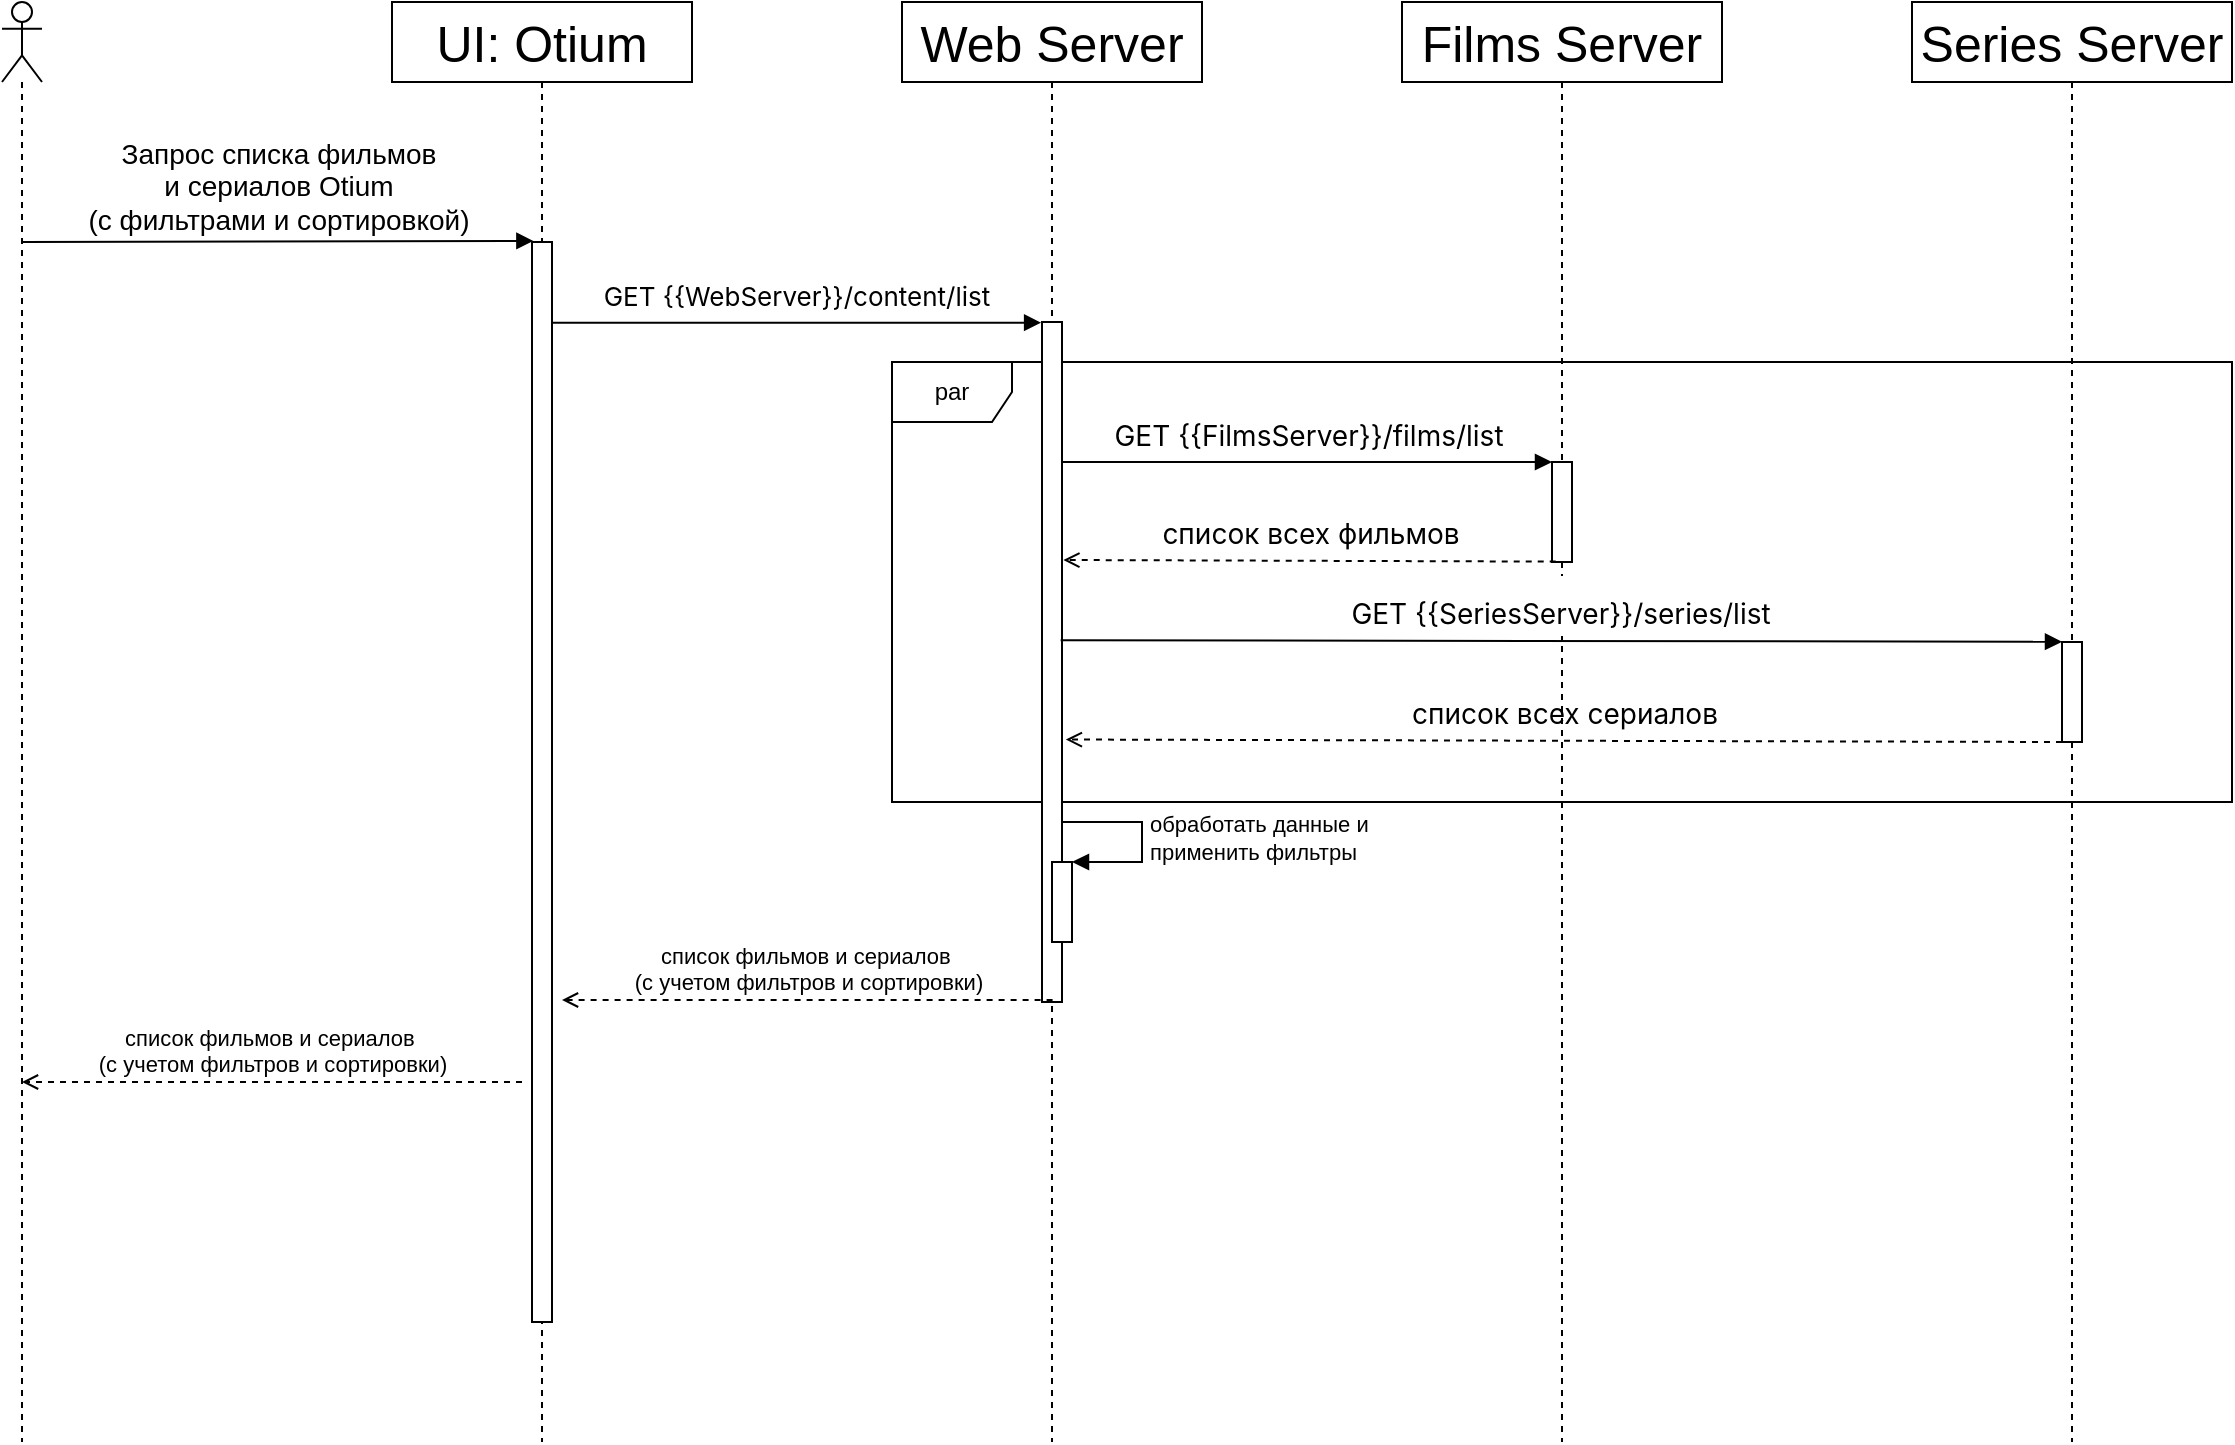 <mxfile version="21.2.8" type="device">
  <diagram id="7ac91c9_CYBIp-0gwyT7" name="Страница 1">
    <mxGraphModel dx="1158" dy="-3931" grid="1" gridSize="10" guides="1" tooltips="1" connect="1" arrows="1" fold="1" page="1" pageScale="1" pageWidth="827" pageHeight="1169" math="0" shadow="0">
      <root>
        <mxCell id="0" />
        <mxCell id="1" parent="0" />
        <mxCell id="g7hA280cSHpAfKu-B-t--48" value="par" style="shape=umlFrame;whiteSpace=wrap;html=1;" parent="1" vertex="1">
          <mxGeometry x="485" y="5040" width="670" height="220" as="geometry" />
        </mxCell>
        <mxCell id="g7hA280cSHpAfKu-B-t--3" value="" style="shape=umlLifeline;participant=umlActor;perimeter=lifelinePerimeter;whiteSpace=wrap;html=1;container=1;collapsible=0;recursiveResize=0;verticalAlign=top;spacingTop=36;outlineConnect=0;fontSize=25;" parent="1" vertex="1">
          <mxGeometry x="40" y="4860" width="20" height="720" as="geometry" />
        </mxCell>
        <mxCell id="g7hA280cSHpAfKu-B-t--4" value="Запрос списка фильмов &lt;br&gt;и сериалов Otium &lt;br&gt;(с фильтрами и сортировкой)" style="html=1;verticalAlign=bottom;startArrow=none;startFill=0;endArrow=block;startSize=8;rounded=1;fontSize=14;entryX=0.069;entryY=-0.001;entryDx=0;entryDy=0;entryPerimeter=0;" parent="g7hA280cSHpAfKu-B-t--3" target="g7hA280cSHpAfKu-B-t--19" edge="1">
          <mxGeometry width="60" relative="1" as="geometry">
            <mxPoint x="10" y="120" as="sourcePoint" />
            <mxPoint x="70" y="120" as="targetPoint" />
          </mxGeometry>
        </mxCell>
        <mxCell id="g7hA280cSHpAfKu-B-t--5" value="Web Server" style="shape=umlLifeline;perimeter=lifelinePerimeter;whiteSpace=wrap;html=1;container=1;collapsible=0;recursiveResize=0;outlineConnect=0;fontSize=25;" parent="1" vertex="1">
          <mxGeometry x="490" y="4860" width="150" height="720" as="geometry" />
        </mxCell>
        <mxCell id="g7hA280cSHpAfKu-B-t--6" value="" style="html=1;points=[];perimeter=orthogonalPerimeter;fontFamily=Helvetica;fontSize=25;fontColor=default;align=center;strokeColor=default;fillColor=default;" parent="g7hA280cSHpAfKu-B-t--5" vertex="1">
          <mxGeometry x="70" y="160" width="10" height="340" as="geometry" />
        </mxCell>
        <mxCell id="g7hA280cSHpAfKu-B-t--44" value="" style="html=1;points=[];perimeter=orthogonalPerimeter;" parent="g7hA280cSHpAfKu-B-t--5" vertex="1">
          <mxGeometry x="75" y="430" width="10" height="40" as="geometry" />
        </mxCell>
        <mxCell id="g7hA280cSHpAfKu-B-t--45" value="обработать данные и&lt;br&gt;применить фильтры" style="edgeStyle=orthogonalEdgeStyle;html=1;align=left;spacingLeft=2;endArrow=block;rounded=0;entryX=1;entryY=0;" parent="g7hA280cSHpAfKu-B-t--5" target="g7hA280cSHpAfKu-B-t--44" edge="1">
          <mxGeometry relative="1" as="geometry">
            <mxPoint x="80" y="410" as="sourcePoint" />
            <Array as="points">
              <mxPoint x="120" y="410" />
              <mxPoint x="120" y="430" />
            </Array>
          </mxGeometry>
        </mxCell>
        <mxCell id="g7hA280cSHpAfKu-B-t--9" value="Series Server" style="shape=umlLifeline;perimeter=lifelinePerimeter;whiteSpace=wrap;html=1;container=1;collapsible=0;recursiveResize=0;outlineConnect=0;fontSize=25;" parent="1" vertex="1">
          <mxGeometry x="995" y="4860" width="160" height="720" as="geometry" />
        </mxCell>
        <mxCell id="8ls1gTeXbY_8odH4ZYZD-5" value="" style="html=1;points=[];perimeter=orthogonalPerimeter;fontFamily=Helvetica;fontSize=25;fontColor=default;align=center;strokeColor=default;fillColor=default;" vertex="1" parent="g7hA280cSHpAfKu-B-t--9">
          <mxGeometry x="75" y="320" width="10" height="50" as="geometry" />
        </mxCell>
        <mxCell id="8ls1gTeXbY_8odH4ZYZD-6" value="&lt;div style=&quot;text-align: left;&quot;&gt;&lt;font face=&quot;Inter, system-ui, -apple-system, system-ui, Segoe UI, Roboto, Oxygen, Ubuntu, Cantarell, Fira Sans, Droid Sans, Helvetica, Arial, sans-serif&quot;&gt;&lt;span style=&quot;font-size: 14px;&quot;&gt;список всех сериалов&lt;/span&gt;&lt;/font&gt;&lt;/div&gt;" style="html=1;verticalAlign=bottom;startArrow=none;endArrow=open;startSize=8;rounded=1;fontSize=25;startFill=0;endFill=0;dashed=1;entryX=1.192;entryY=0.614;entryDx=0;entryDy=0;entryPerimeter=0;exitX=-0.05;exitY=0.205;exitDx=0;exitDy=0;exitPerimeter=0;" edge="1" parent="g7hA280cSHpAfKu-B-t--9" target="g7hA280cSHpAfKu-B-t--6">
          <mxGeometry x="-0.001" relative="1" as="geometry">
            <mxPoint x="75" y="370" as="sourcePoint" />
            <mxPoint x="-170" y="370" as="targetPoint" />
            <mxPoint as="offset" />
          </mxGeometry>
        </mxCell>
        <mxCell id="g7hA280cSHpAfKu-B-t--13" value="&lt;span style=&quot;background-color: rgb(255, 255, 255); font-size: 13px;&quot;&gt;&lt;font style=&quot;font-size: 13px;&quot;&gt;&lt;span style=&quot;font-family: Inter, system-ui, -apple-system, &amp;quot;system-ui&amp;quot;, &amp;quot;Segoe UI&amp;quot;, Roboto, Oxygen, Ubuntu, Cantarell, &amp;quot;Fira Sans&amp;quot;, &amp;quot;Droid Sans&amp;quot;, Helvetica, Arial, sans-serif; text-align: left;&quot; data-testid=&quot;resolvedVariable&quot; spellcheck=&quot;false&quot; class=&quot;resolvedVariable&quot;&gt;GET {{WebServer}}&lt;/span&gt;&lt;span style=&quot;font-family: Inter, system-ui, -apple-system, &amp;quot;system-ui&amp;quot;, &amp;quot;Segoe UI&amp;quot;, Roboto, Oxygen, Ubuntu, Cantarell, &amp;quot;Fira Sans&amp;quot;, &amp;quot;Droid Sans&amp;quot;, Helvetica, Arial, sans-serif; text-align: left;&quot; data-testid=&quot;resolvedVariable&quot; spellcheck=&quot;false&quot; class=&quot;resolvedVariable&quot;&gt;/&lt;/span&gt;&lt;/font&gt;&lt;span style=&quot;font-family: Inter, system-ui, -apple-system, &amp;quot;system-ui&amp;quot;, &amp;quot;Segoe UI&amp;quot;, Roboto, Oxygen, Ubuntu, Cantarell, &amp;quot;Fira Sans&amp;quot;, &amp;quot;Droid Sans&amp;quot;, Helvetica, Arial, sans-serif; text-align: left;&quot; data-offset-key=&quot;a3p1t-1-0&quot;&gt;&lt;span style=&quot;&quot; data-text=&quot;true&quot;&gt;content/list&lt;/span&gt;&lt;/span&gt;&lt;/span&gt;" style="html=1;verticalAlign=bottom;startArrow=none;endArrow=block;startSize=8;rounded=1;fontSize=25;entryX=-0.044;entryY=0.001;entryDx=0;entryDy=0;entryPerimeter=0;startFill=0;" parent="1" source="g7hA280cSHpAfKu-B-t--19" target="g7hA280cSHpAfKu-B-t--6" edge="1">
          <mxGeometry x="-0.001" relative="1" as="geometry">
            <mxPoint x="245" y="4940" as="sourcePoint" />
            <mxPoint as="offset" />
          </mxGeometry>
        </mxCell>
        <mxCell id="g7hA280cSHpAfKu-B-t--18" value="UI: Otium" style="shape=umlLifeline;perimeter=lifelinePerimeter;whiteSpace=wrap;html=1;container=1;collapsible=0;recursiveResize=0;outlineConnect=0;fontSize=25;" parent="1" vertex="1">
          <mxGeometry x="235" y="4860" width="150" height="720" as="geometry" />
        </mxCell>
        <mxCell id="g7hA280cSHpAfKu-B-t--19" value="" style="html=1;points=[];perimeter=orthogonalPerimeter;fontFamily=Helvetica;fontSize=25;fontColor=default;align=center;strokeColor=default;fillColor=default;" parent="g7hA280cSHpAfKu-B-t--18" vertex="1">
          <mxGeometry x="70" y="120" width="10" height="540" as="geometry" />
        </mxCell>
        <mxCell id="8ls1gTeXbY_8odH4ZYZD-10" value="список фильмов и сериалов &#xa;(с учетом фильтров и сортировки)" style="html=1;verticalAlign=bottom;startArrow=none;endArrow=open;startSize=8;rounded=1;startFill=0;endFill=0;dashed=1;entryX=1.017;entryY=0.307;entryDx=0;entryDy=0;entryPerimeter=0;" edge="1" parent="g7hA280cSHpAfKu-B-t--18">
          <mxGeometry relative="1" as="geometry">
            <mxPoint x="65" y="540" as="sourcePoint" />
            <mxPoint x="-185" y="540" as="targetPoint" />
            <mxPoint as="offset" />
          </mxGeometry>
        </mxCell>
        <mxCell id="g7hA280cSHpAfKu-B-t--42" value="Films Server" style="shape=umlLifeline;perimeter=lifelinePerimeter;whiteSpace=wrap;html=1;container=1;collapsible=0;recursiveResize=0;outlineConnect=0;fontSize=25;" parent="1" vertex="1">
          <mxGeometry x="740" y="4860" width="160" height="720" as="geometry" />
        </mxCell>
        <mxCell id="8ls1gTeXbY_8odH4ZYZD-2" value="" style="html=1;points=[];perimeter=orthogonalPerimeter;fontFamily=Helvetica;fontSize=25;fontColor=default;align=center;strokeColor=default;fillColor=default;" vertex="1" parent="g7hA280cSHpAfKu-B-t--42">
          <mxGeometry x="75" y="230" width="10" height="50" as="geometry" />
        </mxCell>
        <mxCell id="8ls1gTeXbY_8odH4ZYZD-1" value="&lt;span style=&quot;background-color: rgb(255, 255, 255); font-size: 14px;&quot;&gt;&lt;font style=&quot;font-size: 14px;&quot;&gt;&lt;span style=&quot;font-family: Inter, system-ui, -apple-system, &amp;quot;system-ui&amp;quot;, &amp;quot;Segoe UI&amp;quot;, Roboto, Oxygen, Ubuntu, Cantarell, &amp;quot;Fira Sans&amp;quot;, &amp;quot;Droid Sans&amp;quot;, Helvetica, Arial, sans-serif; text-align: left;&quot; data-testid=&quot;resolvedVariable&quot; spellcheck=&quot;false&quot; class=&quot;resolvedVariable&quot;&gt;GET {{FilmsServer}}&lt;/span&gt;&lt;span style=&quot;font-family: Inter, system-ui, -apple-system, &amp;quot;system-ui&amp;quot;, &amp;quot;Segoe UI&amp;quot;, Roboto, Oxygen, Ubuntu, Cantarell, &amp;quot;Fira Sans&amp;quot;, &amp;quot;Droid Sans&amp;quot;, Helvetica, Arial, sans-serif; text-align: left;&quot; data-testid=&quot;resolvedVariable&quot; spellcheck=&quot;false&quot; class=&quot;resolvedVariable&quot;&gt;/films&lt;/span&gt;&lt;/font&gt;&lt;span style=&quot;font-family: Inter, system-ui, -apple-system, &amp;quot;system-ui&amp;quot;, &amp;quot;Segoe UI&amp;quot;, Roboto, Oxygen, Ubuntu, Cantarell, &amp;quot;Fira Sans&amp;quot;, &amp;quot;Droid Sans&amp;quot;, Helvetica, Arial, sans-serif; text-align: left;&quot; data-offset-key=&quot;a3p1t-1-0&quot;&gt;&lt;span style=&quot;&quot; data-text=&quot;true&quot;&gt;/list&lt;/span&gt;&lt;/span&gt;&lt;/span&gt;" style="html=1;verticalAlign=bottom;startArrow=none;endArrow=block;startSize=8;rounded=1;fontSize=25;entryX=-0.044;entryY=0.001;entryDx=0;entryDy=0;entryPerimeter=0;startFill=0;" edge="1" parent="g7hA280cSHpAfKu-B-t--42">
          <mxGeometry x="-0.001" relative="1" as="geometry">
            <mxPoint x="-170" y="230" as="sourcePoint" />
            <mxPoint x="75" y="230" as="targetPoint" />
            <mxPoint as="offset" />
          </mxGeometry>
        </mxCell>
        <mxCell id="8ls1gTeXbY_8odH4ZYZD-4" value="&lt;span style=&quot;background-color: rgb(255, 255, 255); font-size: 14px;&quot;&gt;&lt;font style=&quot;font-size: 14px;&quot;&gt;&lt;span style=&quot;font-family: Inter, system-ui, -apple-system, &amp;quot;system-ui&amp;quot;, &amp;quot;Segoe UI&amp;quot;, Roboto, Oxygen, Ubuntu, Cantarell, &amp;quot;Fira Sans&amp;quot;, &amp;quot;Droid Sans&amp;quot;, Helvetica, Arial, sans-serif; text-align: left;&quot; data-testid=&quot;resolvedVariable&quot; spellcheck=&quot;false&quot; class=&quot;resolvedVariable&quot;&gt;GET {{SeriesServer}}&lt;/span&gt;&lt;span style=&quot;font-family: Inter, system-ui, -apple-system, &amp;quot;system-ui&amp;quot;, &amp;quot;Segoe UI&amp;quot;, Roboto, Oxygen, Ubuntu, Cantarell, &amp;quot;Fira Sans&amp;quot;, &amp;quot;Droid Sans&amp;quot;, Helvetica, Arial, sans-serif; text-align: left;&quot; data-testid=&quot;resolvedVariable&quot; spellcheck=&quot;false&quot; class=&quot;resolvedVariable&quot;&gt;/series&lt;/span&gt;&lt;/font&gt;&lt;span style=&quot;font-family: Inter, system-ui, -apple-system, &amp;quot;system-ui&amp;quot;, &amp;quot;Segoe UI&amp;quot;, Roboto, Oxygen, Ubuntu, Cantarell, &amp;quot;Fira Sans&amp;quot;, &amp;quot;Droid Sans&amp;quot;, Helvetica, Arial, sans-serif; text-align: left;&quot; data-offset-key=&quot;a3p1t-1-0&quot;&gt;&lt;span style=&quot;&quot; data-text=&quot;true&quot;&gt;/list&lt;/span&gt;&lt;/span&gt;&lt;/span&gt;" style="html=1;verticalAlign=bottom;startArrow=none;endArrow=block;startSize=8;rounded=1;fontSize=25;entryX=-0.044;entryY=0.001;entryDx=0;entryDy=0;entryPerimeter=0;startFill=0;exitX=0.933;exitY=0.468;exitDx=0;exitDy=0;exitPerimeter=0;" edge="1" parent="g7hA280cSHpAfKu-B-t--42" source="g7hA280cSHpAfKu-B-t--6">
          <mxGeometry x="-0.001" relative="1" as="geometry">
            <mxPoint x="85" y="319.87" as="sourcePoint" />
            <mxPoint x="330" y="319.87" as="targetPoint" />
            <mxPoint as="offset" />
          </mxGeometry>
        </mxCell>
        <mxCell id="8ls1gTeXbY_8odH4ZYZD-3" value="&lt;div style=&quot;text-align: left;&quot;&gt;&lt;font face=&quot;Inter, system-ui, -apple-system, system-ui, Segoe UI, Roboto, Oxygen, Ubuntu, Cantarell, Fira Sans, Droid Sans, Helvetica, Arial, sans-serif&quot;&gt;&lt;span style=&quot;font-size: 14px;&quot;&gt;список всех фильмов&lt;/span&gt;&lt;/font&gt;&lt;/div&gt;" style="html=1;verticalAlign=bottom;startArrow=none;endArrow=open;startSize=8;rounded=1;fontSize=25;startFill=0;endFill=0;dashed=1;entryX=1.067;entryY=0.35;entryDx=0;entryDy=0;entryPerimeter=0;exitX=0.186;exitY=0.996;exitDx=0;exitDy=0;exitPerimeter=0;" edge="1" parent="1" source="8ls1gTeXbY_8odH4ZYZD-2" target="g7hA280cSHpAfKu-B-t--6">
          <mxGeometry x="-0.001" relative="1" as="geometry">
            <mxPoint x="800" y="5140" as="sourcePoint" />
            <mxPoint x="570" y="5121" as="targetPoint" />
            <mxPoint as="offset" />
          </mxGeometry>
        </mxCell>
        <mxCell id="8ls1gTeXbY_8odH4ZYZD-9" value="список фильмов и сериалов &#xa;(с учетом фильтров и сортировки)" style="html=1;verticalAlign=bottom;startArrow=none;endArrow=open;startSize=8;rounded=1;startFill=0;endFill=0;dashed=1;exitX=0.502;exitY=0.693;exitDx=0;exitDy=0;exitPerimeter=0;" edge="1" parent="1" source="g7hA280cSHpAfKu-B-t--5">
          <mxGeometry x="-0.001" relative="1" as="geometry">
            <mxPoint x="560" y="5490" as="sourcePoint" />
            <mxPoint x="320" y="5359" as="targetPoint" />
            <mxPoint as="offset" />
          </mxGeometry>
        </mxCell>
      </root>
    </mxGraphModel>
  </diagram>
</mxfile>
